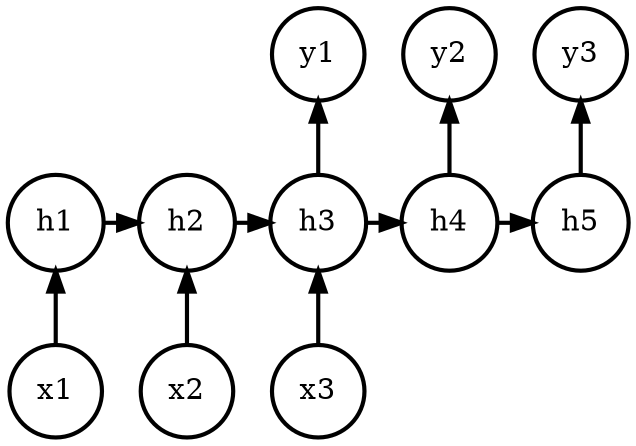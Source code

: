 digraph many_to_many1{
	graph[dpi=600];
	rankdir=BT;
	node[shape=circle, penwidth=2]
	edge[penwidth=2]
	{
		rank=same
		x1[group=input]
		x2[group=input]
		x3[group=input]
	}
	{
		rank=same
		h1[group=hidden]
		h2[group=hidden]
		h3[group=hidden]
		h4[group=hidden]
		h5[group=hidden]
	}
	{
		rank=same
		y1[group=output]
		y2[group=output]
		y3[group=output]
	}

	x1->h1
	x2->h2
	x3->h3
	h1->h2->h3->h4->h5
	h3->y1
	h4->y2
	h5->y3
}
